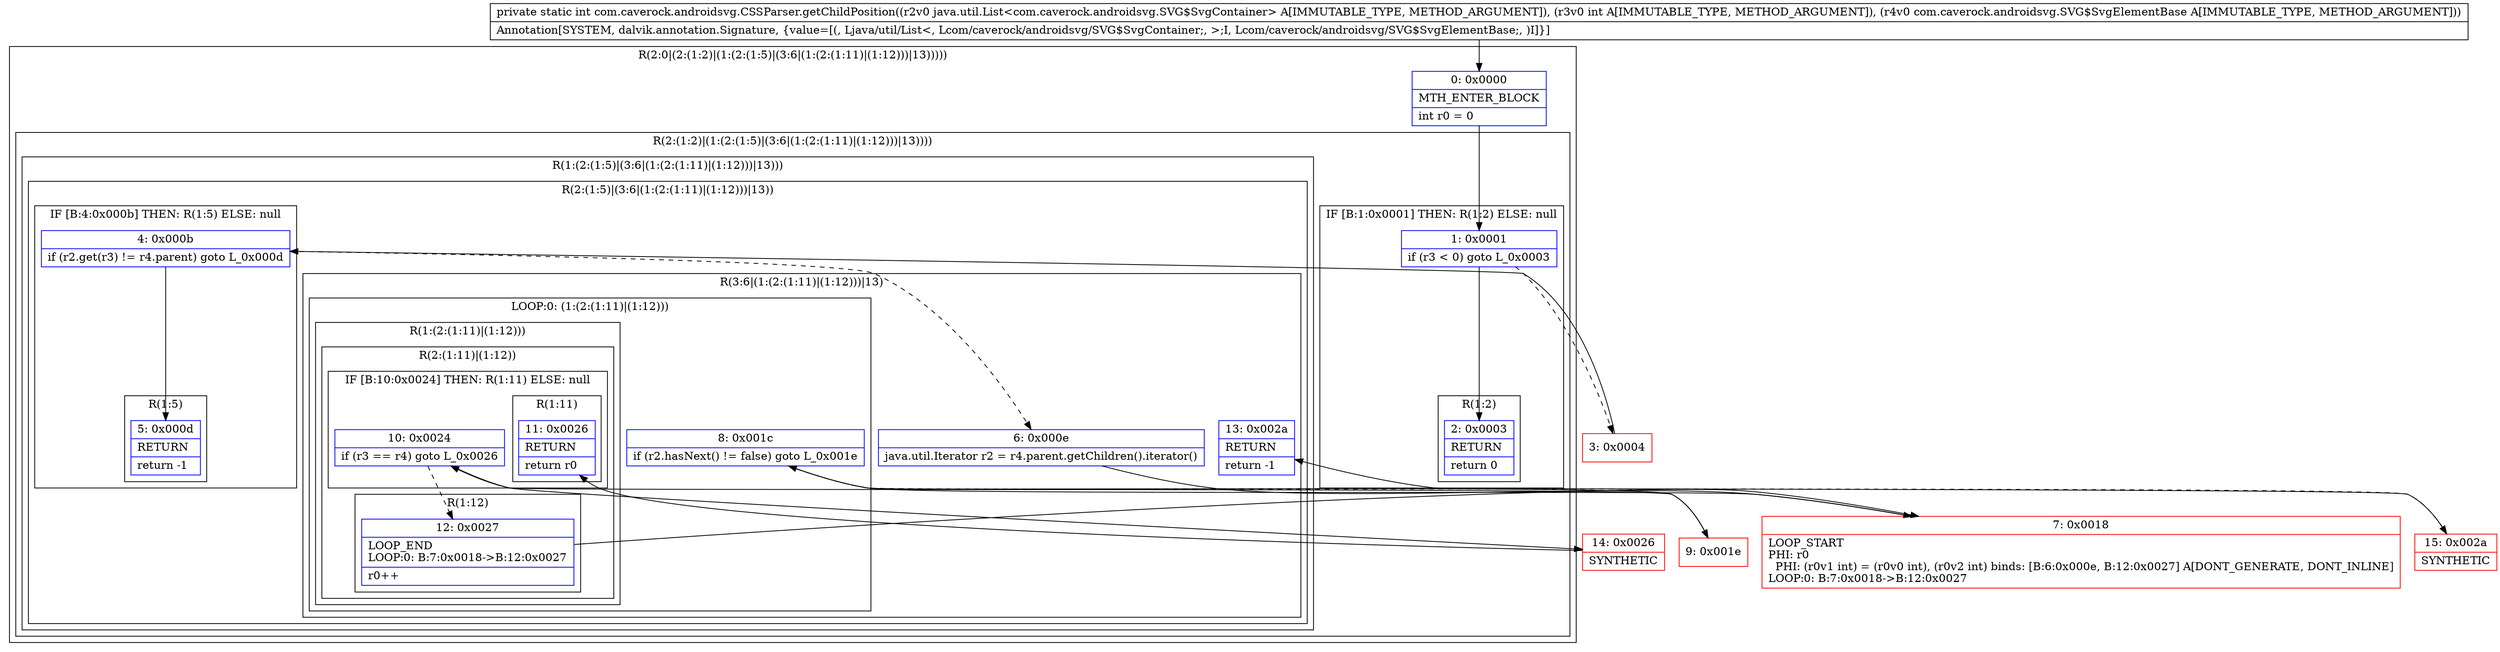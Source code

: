digraph "CFG forcom.caverock.androidsvg.CSSParser.getChildPosition(Ljava\/util\/List;ILcom\/caverock\/androidsvg\/SVG$SvgElementBase;)I" {
subgraph cluster_Region_855989038 {
label = "R(2:0|(2:(1:2)|(1:(2:(1:5)|(3:6|(1:(2:(1:11)|(1:12)))|13)))))";
node [shape=record,color=blue];
Node_0 [shape=record,label="{0\:\ 0x0000|MTH_ENTER_BLOCK\l|int r0 = 0\l}"];
subgraph cluster_Region_271682445 {
label = "R(2:(1:2)|(1:(2:(1:5)|(3:6|(1:(2:(1:11)|(1:12)))|13))))";
node [shape=record,color=blue];
subgraph cluster_IfRegion_1406536531 {
label = "IF [B:1:0x0001] THEN: R(1:2) ELSE: null";
node [shape=record,color=blue];
Node_1 [shape=record,label="{1\:\ 0x0001|if (r3 \< 0) goto L_0x0003\l}"];
subgraph cluster_Region_988033982 {
label = "R(1:2)";
node [shape=record,color=blue];
Node_2 [shape=record,label="{2\:\ 0x0003|RETURN\l|return 0\l}"];
}
}
subgraph cluster_Region_613083621 {
label = "R(1:(2:(1:5)|(3:6|(1:(2:(1:11)|(1:12)))|13)))";
node [shape=record,color=blue];
subgraph cluster_Region_947614490 {
label = "R(2:(1:5)|(3:6|(1:(2:(1:11)|(1:12)))|13))";
node [shape=record,color=blue];
subgraph cluster_IfRegion_1536453589 {
label = "IF [B:4:0x000b] THEN: R(1:5) ELSE: null";
node [shape=record,color=blue];
Node_4 [shape=record,label="{4\:\ 0x000b|if (r2.get(r3) != r4.parent) goto L_0x000d\l}"];
subgraph cluster_Region_1081531098 {
label = "R(1:5)";
node [shape=record,color=blue];
Node_5 [shape=record,label="{5\:\ 0x000d|RETURN\l|return \-1\l}"];
}
}
subgraph cluster_Region_859883248 {
label = "R(3:6|(1:(2:(1:11)|(1:12)))|13)";
node [shape=record,color=blue];
Node_6 [shape=record,label="{6\:\ 0x000e|java.util.Iterator r2 = r4.parent.getChildren().iterator()\l}"];
subgraph cluster_LoopRegion_1346404385 {
label = "LOOP:0: (1:(2:(1:11)|(1:12)))";
node [shape=record,color=blue];
Node_8 [shape=record,label="{8\:\ 0x001c|if (r2.hasNext() != false) goto L_0x001e\l}"];
subgraph cluster_Region_678597439 {
label = "R(1:(2:(1:11)|(1:12)))";
node [shape=record,color=blue];
subgraph cluster_Region_1587821793 {
label = "R(2:(1:11)|(1:12))";
node [shape=record,color=blue];
subgraph cluster_IfRegion_1810237059 {
label = "IF [B:10:0x0024] THEN: R(1:11) ELSE: null";
node [shape=record,color=blue];
Node_10 [shape=record,label="{10\:\ 0x0024|if (r3 == r4) goto L_0x0026\l}"];
subgraph cluster_Region_1748273178 {
label = "R(1:11)";
node [shape=record,color=blue];
Node_11 [shape=record,label="{11\:\ 0x0026|RETURN\l|return r0\l}"];
}
}
subgraph cluster_Region_1377161185 {
label = "R(1:12)";
node [shape=record,color=blue];
Node_12 [shape=record,label="{12\:\ 0x0027|LOOP_END\lLOOP:0: B:7:0x0018\-\>B:12:0x0027\l|r0++\l}"];
}
}
}
}
Node_13 [shape=record,label="{13\:\ 0x002a|RETURN\l|return \-1\l}"];
}
}
}
}
}
Node_3 [shape=record,color=red,label="{3\:\ 0x0004}"];
Node_7 [shape=record,color=red,label="{7\:\ 0x0018|LOOP_START\lPHI: r0 \l  PHI: (r0v1 int) = (r0v0 int), (r0v2 int) binds: [B:6:0x000e, B:12:0x0027] A[DONT_GENERATE, DONT_INLINE]\lLOOP:0: B:7:0x0018\-\>B:12:0x0027\l}"];
Node_9 [shape=record,color=red,label="{9\:\ 0x001e}"];
Node_14 [shape=record,color=red,label="{14\:\ 0x0026|SYNTHETIC\l}"];
Node_15 [shape=record,color=red,label="{15\:\ 0x002a|SYNTHETIC\l}"];
MethodNode[shape=record,label="{private static int com.caverock.androidsvg.CSSParser.getChildPosition((r2v0 java.util.List\<com.caverock.androidsvg.SVG$SvgContainer\> A[IMMUTABLE_TYPE, METHOD_ARGUMENT]), (r3v0 int A[IMMUTABLE_TYPE, METHOD_ARGUMENT]), (r4v0 com.caverock.androidsvg.SVG$SvgElementBase A[IMMUTABLE_TYPE, METHOD_ARGUMENT]))  | Annotation[SYSTEM, dalvik.annotation.Signature, \{value=[(, Ljava\/util\/List\<, Lcom\/caverock\/androidsvg\/SVG$SvgContainer;, \>;I, Lcom\/caverock\/androidsvg\/SVG$SvgElementBase;, )I]\}]\l}"];
MethodNode -> Node_0;
Node_0 -> Node_1;
Node_1 -> Node_2;
Node_1 -> Node_3[style=dashed];
Node_4 -> Node_5;
Node_4 -> Node_6[style=dashed];
Node_6 -> Node_7;
Node_8 -> Node_9;
Node_8 -> Node_15[style=dashed];
Node_10 -> Node_12[style=dashed];
Node_10 -> Node_14;
Node_12 -> Node_7;
Node_3 -> Node_4;
Node_7 -> Node_8;
Node_9 -> Node_10;
Node_14 -> Node_11;
Node_15 -> Node_13;
}

